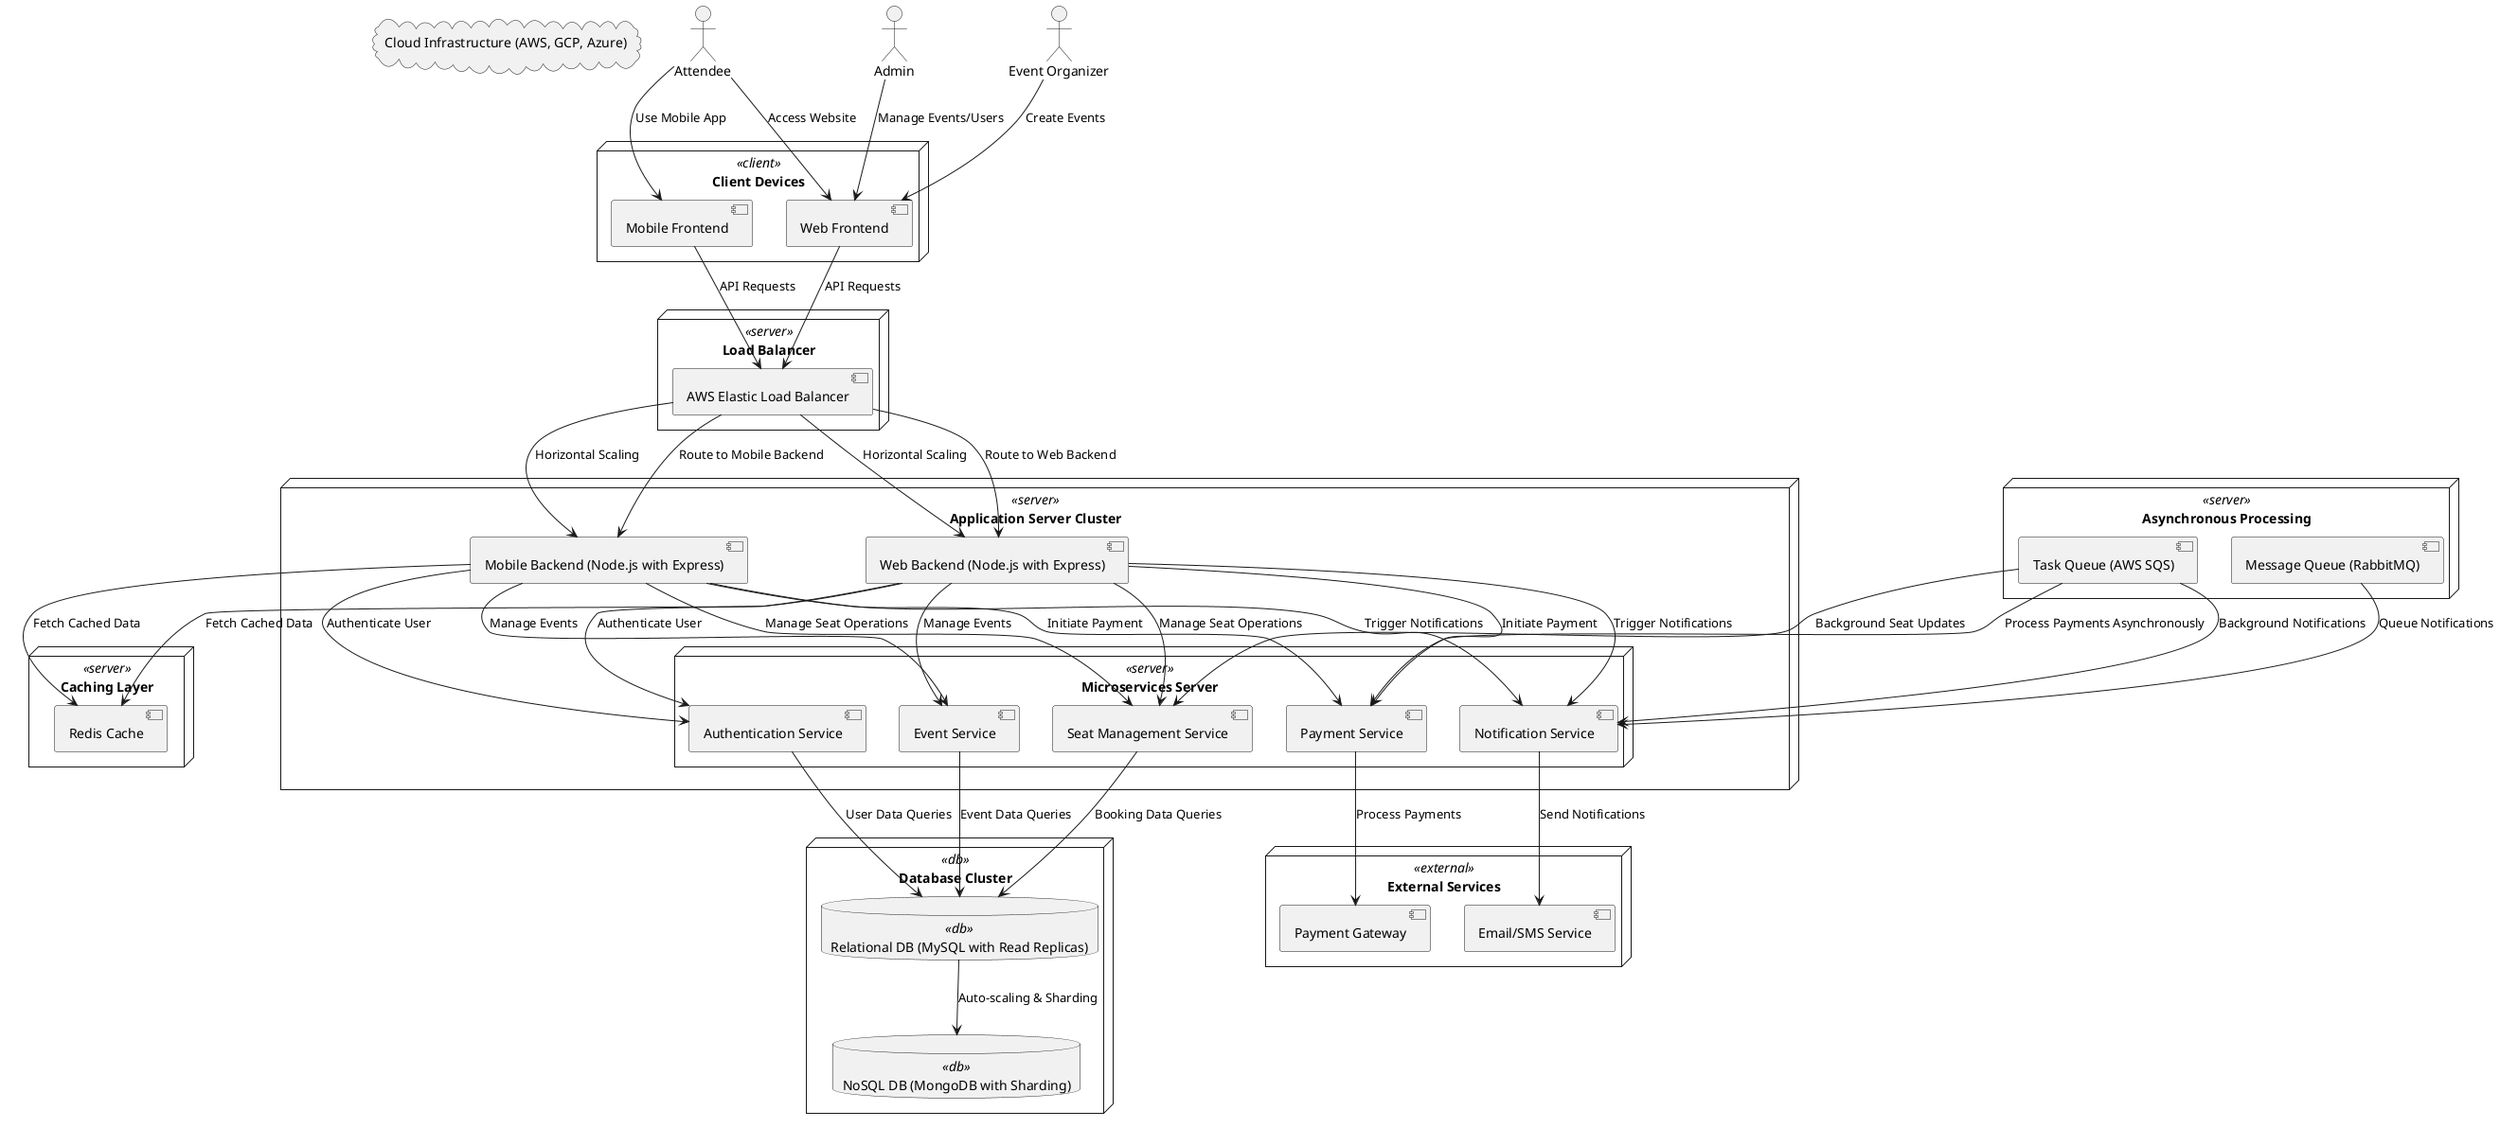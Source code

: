 @startuml

skinparam component {
    BackgroundColor<<server>> LightSkyBlue
    BackgroundColor<<db>> LightGreen
    BackgroundColor<<service>> LightGoldenrodYellow
    BackgroundColor<<client>> Lavender
    BackgroundColor<<external>> Moccasin
}

' External Actors
actor "Attendee" as Attendee
actor "Admin" as Admin
actor "Event Organizer" as Organizer

' Client Devices
node "Client Devices" <<client>> {
    component "Web Frontend" as WebBrowser
    component "Mobile Frontend" as MobileApp
}

' Load Balancer
node "Load Balancer" <<server>> {
    component "AWS Elastic Load Balancer" as ELB
}

' Application Servers
node "Application Server Cluster" <<server>> {
    component "Web Backend (Node.js with Express)" as WebBackend
    component "Mobile Backend (Node.js with Express)" as MobileBackend
    node "Microservices Server" <<server>> {
        component "Authentication Service" as AuthService
        component "Event Service" as EventService
        component "Seat Management Service" as SeatService
        component "Payment Service" as PaymentService
        component "Notification Service" as NotificationService
    }
}

' Caching Layer
node "Caching Layer" <<server>> {
    component "Redis Cache" as Redis
}

' Asynchronous Processing
node "Asynchronous Processing" <<server>> {
    component "Task Queue (AWS SQS)" as TaskQueue
    component "Message Queue (RabbitMQ)" as RabbitMQ
}

' Databases
node "Database Cluster" <<db>> {
    database "Relational DB (MySQL with Read Replicas)" as RelationalDB <<db>>
    database "NoSQL DB (MongoDB with Sharding)" as NoSQLDB <<db>>
}

' External Services
node "External Services" <<external>> {
    component "Payment Gateway" as PaymentGateway
    component "Email/SMS Service" as EmailService
}

' Cloud Platform
cloud "Cloud Infrastructure (AWS, GCP, Azure)" as Cloud {
    RelationalDB -down-> NoSQLDB : "Auto-scaling & Sharding"
    ELB -down-> WebBackend : "Horizontal Scaling"
    ELB -down-> MobileBackend : "Horizontal Scaling"
}

' Relationships
Attendee --> WebBrowser : "Access Website"
Attendee --> MobileApp : "Use Mobile App"
Admin --> WebBrowser : "Manage Events/Users"
Organizer --> WebBrowser : "Create Events"

WebBrowser --> ELB : "API Requests"
MobileApp --> ELB : "API Requests"

ELB --> WebBackend : "Route to Web Backend"
ELB --> MobileBackend : "Route to Mobile Backend"

WebBackend --> Redis : "Fetch Cached Data"
WebBackend --> AuthService : "Authenticate User"
WebBackend --> EventService : "Manage Events"
WebBackend --> SeatService : "Manage Seat Operations"
WebBackend --> PaymentService : "Initiate Payment"
WebBackend --> NotificationService : "Trigger Notifications"

MobileBackend --> Redis : "Fetch Cached Data"
MobileBackend --> AuthService : "Authenticate User"
MobileBackend --> EventService : "Manage Events"
MobileBackend --> SeatService : "Manage Seat Operations"
MobileBackend --> PaymentService : "Initiate Payment"
MobileBackend --> NotificationService : "Trigger Notifications"

AuthService --> RelationalDB : "User Data Queries"
EventService --> RelationalDB : "Event Data Queries"
SeatService --> RelationalDB : "Booking Data Queries"
PaymentService --> PaymentGateway : "Process Payments"
NotificationService --> EmailService : "Send Notifications"

TaskQueue --> NotificationService : "Background Notifications"
TaskQueue --> PaymentService : "Process Payments Asynchronously"
TaskQueue --> SeatService : "Background Seat Updates"

RabbitMQ --> NotificationService : "Queue Notifications"

@enduml
